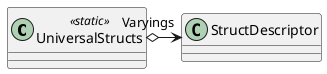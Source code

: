 @startuml
class UniversalStructs <<static>> {
}
UniversalStructs o-> "Varyings" StructDescriptor
@enduml
